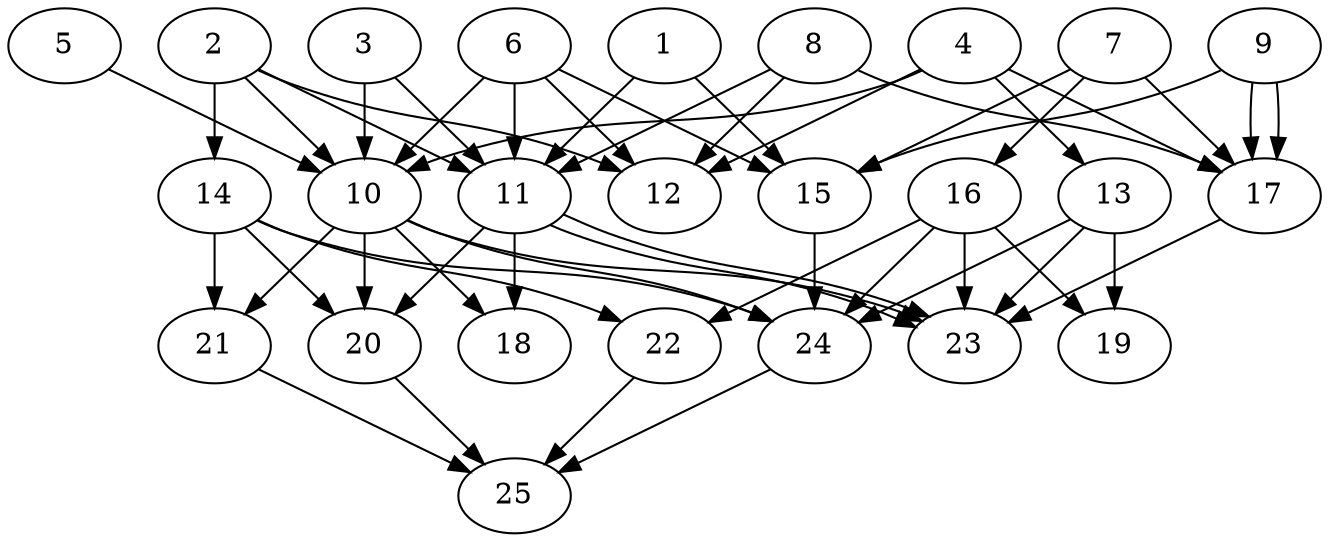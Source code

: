 // DAG automatically generated by daggen at Thu Oct  3 14:00:39 2019
// ./daggen --dot -n 25 --ccr 0.3 --fat 0.7 --regular 0.7 --density 0.7 --mindata 5242880 --maxdata 52428800 
digraph G {
  1 [size="33556480", alpha="0.05", expect_size="10066944"] 
  1 -> 11 [size ="10066944"]
  1 -> 15 [size ="10066944"]
  2 [size="30204587", alpha="0.03", expect_size="9061376"] 
  2 -> 10 [size ="9061376"]
  2 -> 11 [size ="9061376"]
  2 -> 12 [size ="9061376"]
  2 -> 14 [size ="9061376"]
  3 [size="129652053", alpha="0.05", expect_size="38895616"] 
  3 -> 10 [size ="38895616"]
  3 -> 11 [size ="38895616"]
  4 [size="61484373", alpha="0.07", expect_size="18445312"] 
  4 -> 10 [size ="18445312"]
  4 -> 12 [size ="18445312"]
  4 -> 13 [size ="18445312"]
  4 -> 17 [size ="18445312"]
  5 [size="96081920", alpha="0.02", expect_size="28824576"] 
  5 -> 10 [size ="28824576"]
  6 [size="130884267", alpha="0.06", expect_size="39265280"] 
  6 -> 10 [size ="39265280"]
  6 -> 11 [size ="39265280"]
  6 -> 12 [size ="39265280"]
  6 -> 15 [size ="39265280"]
  7 [size="133222400", alpha="0.09", expect_size="39966720"] 
  7 -> 15 [size ="39966720"]
  7 -> 16 [size ="39966720"]
  7 -> 17 [size ="39966720"]
  8 [size="128382293", alpha="0.12", expect_size="38514688"] 
  8 -> 11 [size ="38514688"]
  8 -> 12 [size ="38514688"]
  8 -> 17 [size ="38514688"]
  9 [size="27900587", alpha="0.07", expect_size="8370176"] 
  9 -> 15 [size ="8370176"]
  9 -> 17 [size ="8370176"]
  9 -> 17 [size ="8370176"]
  10 [size="134297600", alpha="0.11", expect_size="40289280"] 
  10 -> 18 [size ="40289280"]
  10 -> 20 [size ="40289280"]
  10 -> 21 [size ="40289280"]
  10 -> 23 [size ="40289280"]
  10 -> 24 [size ="40289280"]
  11 [size="33798827", alpha="0.11", expect_size="10139648"] 
  11 -> 18 [size ="10139648"]
  11 -> 20 [size ="10139648"]
  11 -> 23 [size ="10139648"]
  11 -> 23 [size ="10139648"]
  12 [size="72861013", alpha="0.13", expect_size="21858304"] 
  13 [size="95426560", alpha="0.02", expect_size="28627968"] 
  13 -> 19 [size ="28627968"]
  13 -> 23 [size ="28627968"]
  13 -> 24 [size ="28627968"]
  14 [size="132584107", alpha="0.07", expect_size="39775232"] 
  14 -> 20 [size ="39775232"]
  14 -> 21 [size ="39775232"]
  14 -> 22 [size ="39775232"]
  14 -> 24 [size ="39775232"]
  15 [size="29515093", alpha="0.17", expect_size="8854528"] 
  15 -> 24 [size ="8854528"]
  16 [size="48011947", alpha="0.05", expect_size="14403584"] 
  16 -> 19 [size ="14403584"]
  16 -> 22 [size ="14403584"]
  16 -> 23 [size ="14403584"]
  16 -> 24 [size ="14403584"]
  17 [size="97706667", alpha="0.07", expect_size="29312000"] 
  17 -> 23 [size ="29312000"]
  18 [size="167526400", alpha="0.16", expect_size="50257920"] 
  19 [size="106755413", alpha="0.11", expect_size="32026624"] 
  20 [size="159924907", alpha="0.14", expect_size="47977472"] 
  20 -> 25 [size ="47977472"]
  21 [size="91422720", alpha="0.19", expect_size="27426816"] 
  21 -> 25 [size ="27426816"]
  22 [size="20336640", alpha="0.06", expect_size="6100992"] 
  22 -> 25 [size ="6100992"]
  23 [size="123054080", alpha="0.07", expect_size="36916224"] 
  24 [size="138216107", alpha="0.13", expect_size="41464832"] 
  24 -> 25 [size ="41464832"]
  25 [size="32331093", alpha="0.10", expect_size="9699328"] 
}
